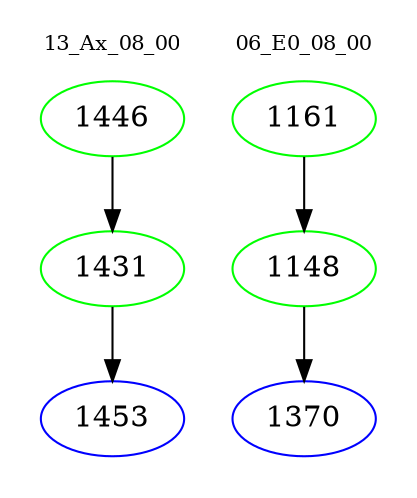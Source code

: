 digraph{
subgraph cluster_0 {
color = white
label = "13_Ax_08_00";
fontsize=10;
T0_1446 [label="1446", color="green"]
T0_1446 -> T0_1431 [color="black"]
T0_1431 [label="1431", color="green"]
T0_1431 -> T0_1453 [color="black"]
T0_1453 [label="1453", color="blue"]
}
subgraph cluster_1 {
color = white
label = "06_E0_08_00";
fontsize=10;
T1_1161 [label="1161", color="green"]
T1_1161 -> T1_1148 [color="black"]
T1_1148 [label="1148", color="green"]
T1_1148 -> T1_1370 [color="black"]
T1_1370 [label="1370", color="blue"]
}
}
